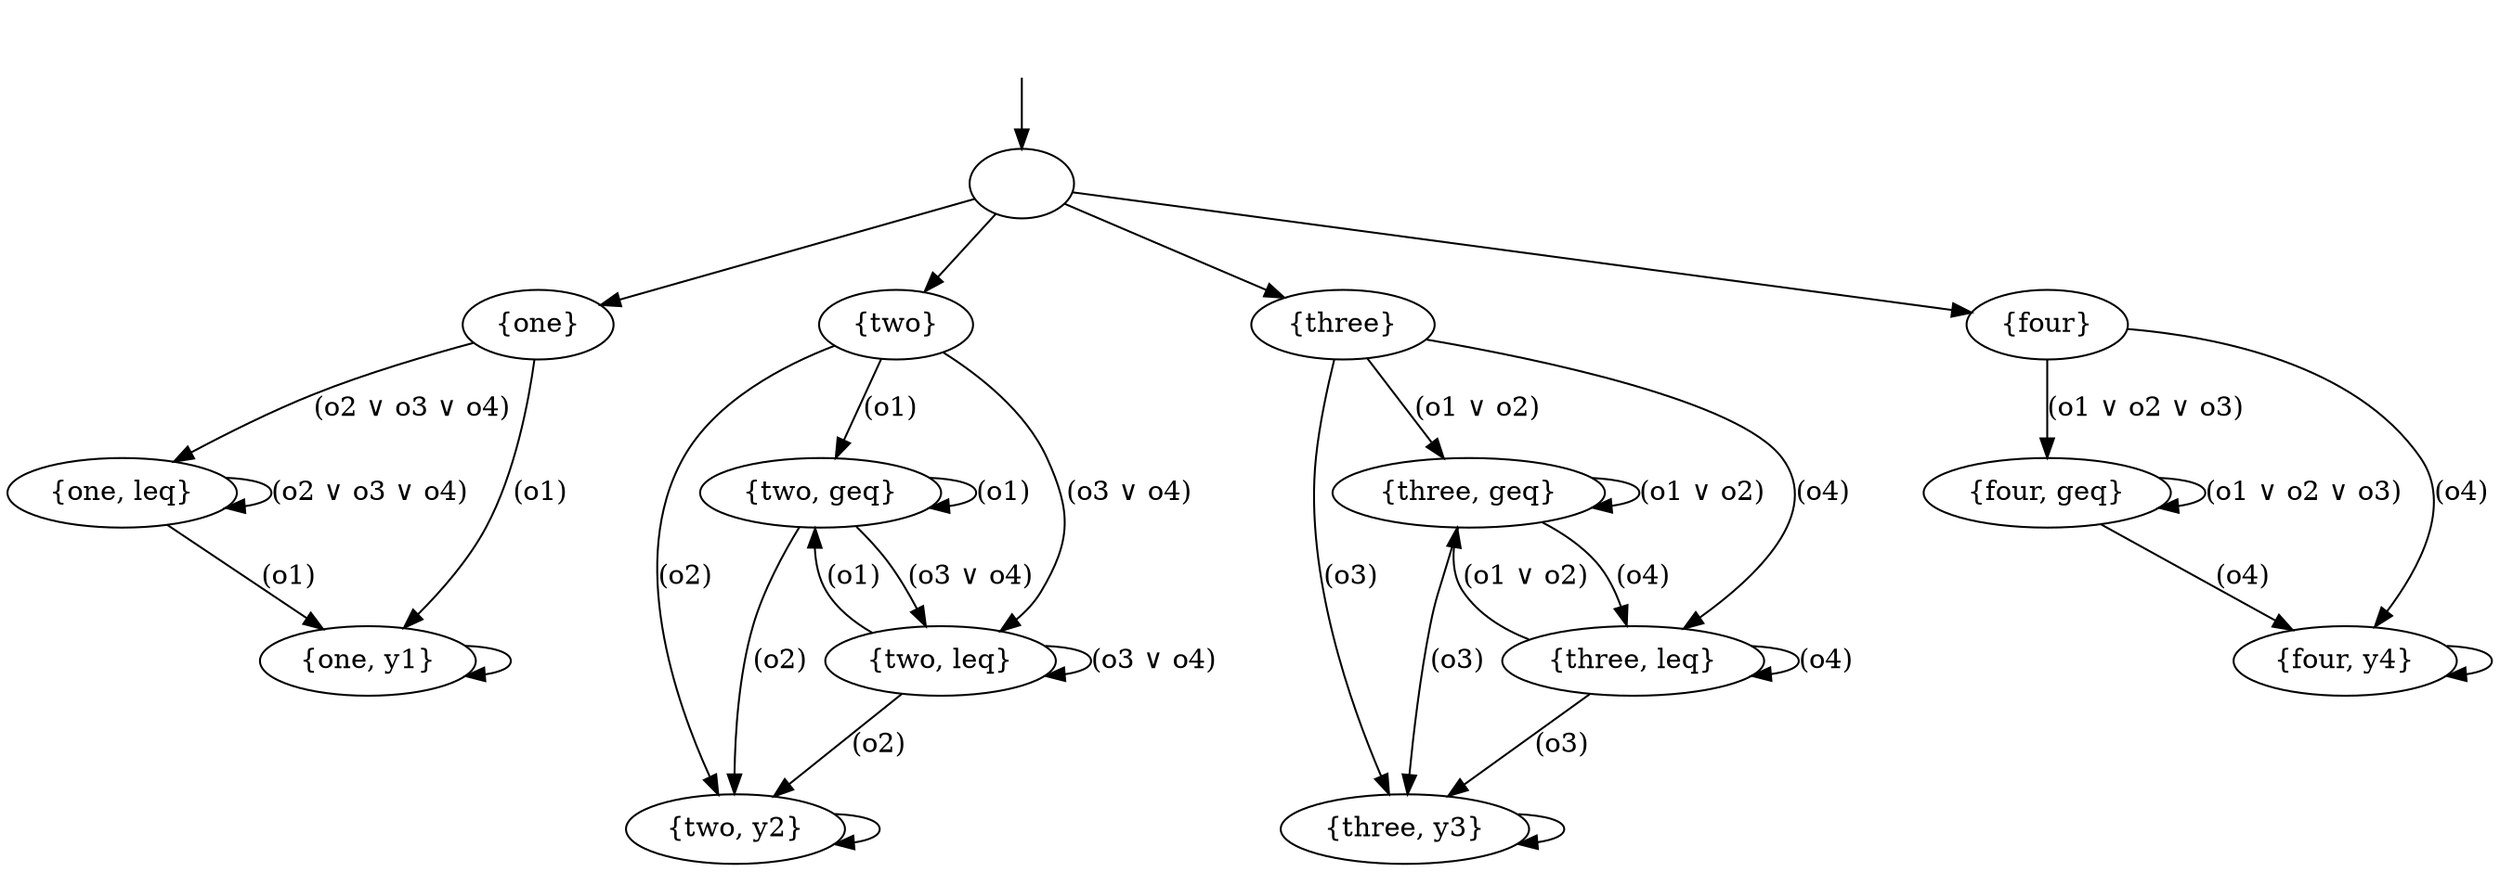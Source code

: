 digraph graphname {
        _init [style="invis"];
        _init -> s0[label=""];
        s0[label=""];
        s1[label="{one}"];
        s12[label="{one, leq}"];
        s2[label="{two}"];
        s21[label="{two, geq}"];
        s22[label="{two, leq}"];
        s3[label="{one, y1}"];
        s4[label="{two, y2}"];
        s5[label="{three}"];
        s51[label="{three, geq}"];
        s52[label="{three, leq}"];
        s6[label="{four}"];
        s61[label="{four, geq}"];
        s7[label="{three, y3}"];
        s8[label="{four, y4}"];
        s0 -> s1 [label=""];
        s0 -> s2 [label=""];
        s0 -> s5 [label=""];
        s0 -> s6 [label=""];
        s1 -> s12 [label="(o2 ∨ o3 ∨ o4)"];
        s12 -> s12 [label="(o2 ∨ o3 ∨ o4)"];
        s12 -> s3 [label="(o1)"];
        s1 -> s3 [label="(o1)"];
        s2 -> s22 [label="(o3 ∨ o4)"];
        s22 -> s22 [label="(o3 ∨ o4)"];
        s22 -> s4 [label="(o2)"];
        s2 -> s21 [label="(o1)"];
        s21 -> s21 [label="(o1)"];
        s21 -> s4 [label="(o2)"];
        s5 -> s51 [label="(o1 ∨ o2)"];
        s51 -> s51 [label="(o1 ∨ o2)"];
        s51 -> s7 [label="(o3)"];
        s5 -> s52 [label="(o4)"];
        s52 -> s52 [label="(o4)"];
        s52 -> s7 [label="(o3)"];
        s6 -> s61 [label="(o1 ∨ o2 ∨ o3)"];
        s61 -> s61 [label="(o1 ∨ o2 ∨ o3)"];
        s61 -> s8 [label="(o4)"];
        s21 -> s22 [label="(o3 ∨ o4)"];
        s22 -> s21 [label="(o1)"];
        s51 -> s52 [label="(o4)"];
        s52 -> s51 [label="(o1 ∨ o2)"];
        s2 -> s4 [label="(o2)"];
        s3 -> s3 [label=""];
        s4 -> s4 [label=""];
        s5 -> s7 [label="(o3)"];
        s6 -> s8 [label="(o4)"];
        s7 -> s7 [label=""];
        s8 -> s8 [label=""];
}

